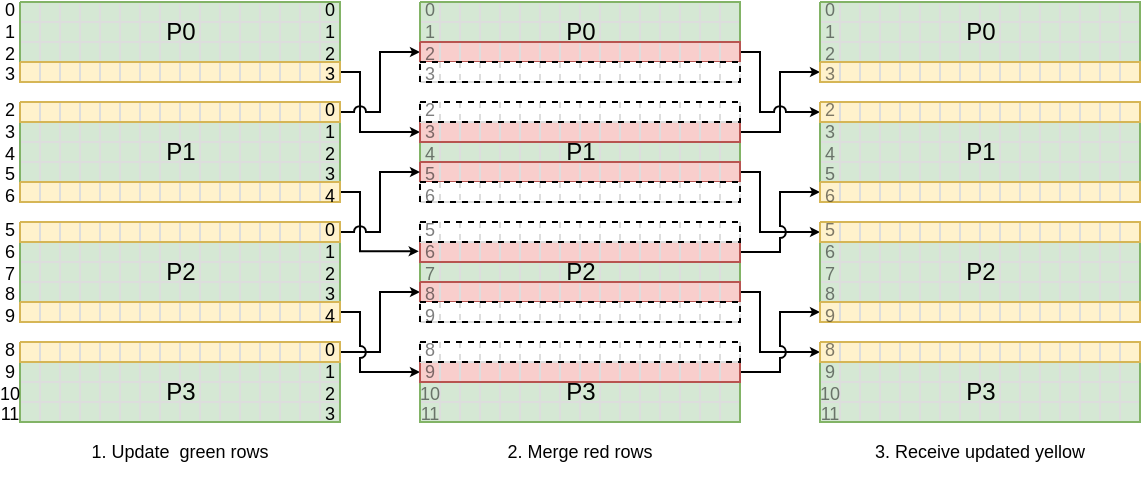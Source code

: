 <mxfile version="17.4.2"><diagram id="Ih0Ml9vMcTWya7vIQpbS" name="Page-1"><mxGraphModel dx="840" dy="363" grid="1" gridSize="10" guides="1" tooltips="1" connect="1" arrows="1" fold="1" page="1" pageScale="1" pageWidth="850" pageHeight="1100" math="0" shadow="0"><root><mxCell id="0"/><mxCell id="1" parent="0"/><mxCell id="VOwYthwgzwizTj71VB_E-21" value="P1" style="verticalLabelPosition=middle;verticalAlign=middle;html=1;shape=mxgraph.basic.patternFillRect;fillStyle=grid;step=10;fillStrokeWidth=1;fillStrokeColor=#dddddd;glass=0;sketch=0;fillColor=#d5e8d4;strokeColor=#82b366;labelPosition=center;align=center;" vertex="1" parent="1"><mxGeometry x="320" y="180" width="160" height="30" as="geometry"/></mxCell><mxCell id="VOwYthwgzwizTj71VB_E-2" value="P0" style="verticalLabelPosition=middle;verticalAlign=middle;html=1;shape=mxgraph.basic.patternFillRect;fillStyle=grid;step=10;fillStrokeWidth=1;fillStrokeColor=#dddddd;glass=0;sketch=0;fillColor=#d5e8d4;strokeColor=#82b366;spacing=0;labelPosition=center;align=center;" vertex="1" parent="1"><mxGeometry x="120" y="120" width="160" height="30" as="geometry"/></mxCell><mxCell id="VOwYthwgzwizTj71VB_E-40" style="edgeStyle=orthogonalEdgeStyle;rounded=0;orthogonalLoop=1;jettySize=auto;html=1;exitX=1;exitY=0.5;exitDx=0;exitDy=0;exitPerimeter=0;entryX=0;entryY=0.5;entryDx=0;entryDy=0;entryPerimeter=0;fontSize=9;endSize=2;jumpStyle=arc;" edge="1" parent="1" source="VOwYthwgzwizTj71VB_E-3" target="VOwYthwgzwizTj71VB_E-20"><mxGeometry relative="1" as="geometry"><Array as="points"><mxPoint x="290" y="155"/><mxPoint x="290" y="185"/></Array></mxGeometry></mxCell><mxCell id="VOwYthwgzwizTj71VB_E-3" value="" style="verticalLabelPosition=bottom;verticalAlign=top;html=1;shape=mxgraph.basic.patternFillRect;fillStyle=grid;step=10;fillStrokeWidth=1;fillStrokeColor=#dddddd;glass=0;sketch=0;fillColor=#fff2cc;strokeColor=#d6b656;" vertex="1" parent="1"><mxGeometry x="120" y="150" width="160" height="10" as="geometry"/></mxCell><mxCell id="VOwYthwgzwizTj71VB_E-4" value="P1" style="verticalLabelPosition=middle;verticalAlign=middle;html=1;shape=mxgraph.basic.patternFillRect;fillStyle=grid;step=10;fillStrokeWidth=1;fillStrokeColor=#dddddd;glass=0;sketch=0;fillColor=#d5e8d4;strokeColor=#82b366;labelPosition=center;align=center;" vertex="1" parent="1"><mxGeometry x="120" y="180" width="160" height="30" as="geometry"/></mxCell><mxCell id="VOwYthwgzwizTj71VB_E-39" style="edgeStyle=orthogonalEdgeStyle;rounded=0;orthogonalLoop=1;jettySize=auto;html=1;exitX=1;exitY=0.5;exitDx=0;exitDy=0;exitPerimeter=0;entryX=0;entryY=0.5;entryDx=0;entryDy=0;entryPerimeter=0;fontSize=9;endSize=2;jumpStyle=arc;" edge="1" parent="1" source="VOwYthwgzwizTj71VB_E-5" target="VOwYthwgzwizTj71VB_E-22"><mxGeometry relative="1" as="geometry"/></mxCell><mxCell id="VOwYthwgzwizTj71VB_E-5" value="" style="verticalLabelPosition=bottom;verticalAlign=top;html=1;shape=mxgraph.basic.patternFillRect;fillStyle=grid;step=10;fillStrokeWidth=1;fillStrokeColor=#dddddd;glass=0;sketch=0;fillColor=#fff2cc;strokeColor=#d6b656;" vertex="1" parent="1"><mxGeometry x="120" y="170" width="160" height="10" as="geometry"/></mxCell><mxCell id="VOwYthwgzwizTj71VB_E-41" style="edgeStyle=orthogonalEdgeStyle;rounded=0;jumpStyle=arc;orthogonalLoop=1;jettySize=auto;html=1;exitX=1;exitY=0.5;exitDx=0;exitDy=0;exitPerimeter=0;entryX=-0.004;entryY=0.154;entryDx=0;entryDy=0;entryPerimeter=0;fontSize=9;endSize=2;" edge="1" parent="1" source="VOwYthwgzwizTj71VB_E-6" target="VOwYthwgzwizTj71VB_E-27"><mxGeometry relative="1" as="geometry"><Array as="points"><mxPoint x="290" y="215"/><mxPoint x="290" y="245"/></Array></mxGeometry></mxCell><mxCell id="VOwYthwgzwizTj71VB_E-6" value="" style="verticalLabelPosition=bottom;verticalAlign=top;html=1;shape=mxgraph.basic.patternFillRect;fillStyle=grid;step=10;fillStrokeWidth=1;fillStrokeColor=#dddddd;glass=0;sketch=0;fillColor=#fff2cc;strokeColor=#d6b656;" vertex="1" parent="1"><mxGeometry x="120" y="210" width="160" height="10" as="geometry"/></mxCell><mxCell id="VOwYthwgzwizTj71VB_E-10" value="P2" style="verticalLabelPosition=middle;verticalAlign=middle;html=1;shape=mxgraph.basic.patternFillRect;fillStyle=grid;step=10;fillStrokeWidth=1;fillStrokeColor=#dddddd;glass=0;sketch=0;fillColor=#d5e8d4;strokeColor=#82b366;labelPosition=center;align=center;" vertex="1" parent="1"><mxGeometry x="120" y="240" width="160" height="30" as="geometry"/></mxCell><mxCell id="VOwYthwgzwizTj71VB_E-11" value="P3&lt;div style=&quot;text-align: justify&quot;&gt;&lt;/div&gt;" style="verticalLabelPosition=middle;verticalAlign=middle;html=1;shape=mxgraph.basic.patternFillRect;fillStyle=grid;step=10;fillStrokeWidth=1;fillStrokeColor=#dddddd;glass=0;sketch=0;fillColor=#d5e8d4;strokeColor=#82b366;labelPosition=center;align=center;" vertex="1" parent="1"><mxGeometry x="120" y="300" width="160" height="30" as="geometry"/></mxCell><mxCell id="VOwYthwgzwizTj71VB_E-13" value="0&lt;br style=&quot;font-size: 9px&quot;&gt;1&lt;br style=&quot;font-size: 9px&quot;&gt;2&lt;br style=&quot;font-size: 9px&quot;&gt;3" style="text;strokeColor=none;fillColor=none;align=center;verticalAlign=top;rounded=0;glass=0;sketch=0;spacing=0;fontSize=9;spacingTop=-6;whiteSpace=wrap;html=1;" vertex="1" parent="1"><mxGeometry x="110" y="120" width="10" height="40" as="geometry"/></mxCell><mxCell id="VOwYthwgzwizTj71VB_E-15" value="2&lt;br&gt;3&lt;br&gt;4&lt;br&gt;5&lt;br&gt;6" style="text;strokeColor=none;fillColor=none;align=center;verticalAlign=top;rounded=0;glass=0;sketch=0;spacing=0;fontSize=9;spacingTop=-6;whiteSpace=wrap;html=1;" vertex="1" parent="1"><mxGeometry x="110" y="170" width="10" height="50" as="geometry"/></mxCell><mxCell id="VOwYthwgzwizTj71VB_E-16" value="5&lt;br&gt;6&lt;br&gt;7&lt;br&gt;8&lt;br&gt;9" style="text;strokeColor=none;fillColor=none;align=center;verticalAlign=top;rounded=0;glass=0;sketch=0;spacing=0;fontSize=9;spacingTop=-6;whiteSpace=wrap;html=1;" vertex="1" parent="1"><mxGeometry x="110" y="230" width="10" height="50" as="geometry"/></mxCell><mxCell id="VOwYthwgzwizTj71VB_E-17" value="8&lt;br&gt;9&lt;br&gt;10&lt;br&gt;11" style="text;strokeColor=none;fillColor=none;align=center;verticalAlign=top;rounded=0;glass=0;sketch=0;spacing=0;fontSize=9;spacingTop=-6;whiteSpace=wrap;html=1;" vertex="1" parent="1"><mxGeometry x="110" y="290" width="10" height="40" as="geometry"/></mxCell><mxCell id="VOwYthwgzwizTj71VB_E-18" value="&lt;div&gt;&lt;span&gt;1. Update&amp;nbsp; green rows&lt;/span&gt;&lt;/div&gt;" style="text;html=1;strokeColor=none;fillColor=none;align=center;verticalAlign=middle;whiteSpace=wrap;rounded=0;glass=0;sketch=0;fontSize=9;" vertex="1" parent="1"><mxGeometry x="120" y="330" width="160" height="30" as="geometry"/></mxCell><mxCell id="VOwYthwgzwizTj71VB_E-19" value="P0" style="verticalLabelPosition=middle;verticalAlign=middle;html=1;shape=mxgraph.basic.patternFillRect;fillStyle=grid;step=10;fillStrokeWidth=1;fillStrokeColor=#dddddd;glass=0;sketch=0;fillColor=#d5e8d4;strokeColor=#82b366;spacing=0;labelPosition=center;align=center;" vertex="1" parent="1"><mxGeometry x="320" y="120" width="160" height="30" as="geometry"/></mxCell><mxCell id="VOwYthwgzwizTj71VB_E-66" style="edgeStyle=orthogonalEdgeStyle;rounded=0;jumpStyle=arc;orthogonalLoop=1;jettySize=auto;html=1;exitX=1;exitY=0.5;exitDx=0;exitDy=0;exitPerimeter=0;entryX=0;entryY=0.5;entryDx=0;entryDy=0;entryPerimeter=0;fontSize=9;endSize=2;" edge="1" parent="1" source="VOwYthwgzwizTj71VB_E-20" target="VOwYthwgzwizTj71VB_E-47"><mxGeometry relative="1" as="geometry"/></mxCell><mxCell id="VOwYthwgzwizTj71VB_E-20" value="" style="verticalLabelPosition=bottom;verticalAlign=top;html=1;shape=mxgraph.basic.patternFillRect;fillStyle=grid;step=10;fillStrokeWidth=1;fillStrokeColor=#dddddd;glass=0;sketch=0;fillColor=#f8cecc;strokeColor=#b85450;" vertex="1" parent="1"><mxGeometry x="320" y="180" width="160" height="10" as="geometry"/></mxCell><mxCell id="VOwYthwgzwizTj71VB_E-67" style="edgeStyle=orthogonalEdgeStyle;rounded=0;jumpStyle=arc;orthogonalLoop=1;jettySize=auto;html=1;exitX=1;exitY=0.5;exitDx=0;exitDy=0;exitPerimeter=0;entryX=0;entryY=0.5;entryDx=0;entryDy=0;entryPerimeter=0;fontSize=9;endSize=2;" edge="1" parent="1" source="VOwYthwgzwizTj71VB_E-22" target="VOwYthwgzwizTj71VB_E-49"><mxGeometry relative="1" as="geometry"><Array as="points"><mxPoint x="490" y="145"/><mxPoint x="490" y="175"/></Array></mxGeometry></mxCell><mxCell id="VOwYthwgzwizTj71VB_E-22" value="" style="verticalLabelPosition=bottom;verticalAlign=top;html=1;shape=mxgraph.basic.patternFillRect;fillStyle=grid;step=10;fillStrokeWidth=1;fillStrokeColor=#dddddd;glass=0;sketch=0;fillColor=#f8cecc;strokeColor=#b85450;" vertex="1" parent="1"><mxGeometry x="320" y="140" width="160" height="10" as="geometry"/></mxCell><mxCell id="VOwYthwgzwizTj71VB_E-65" style="edgeStyle=orthogonalEdgeStyle;rounded=0;jumpStyle=arc;orthogonalLoop=1;jettySize=auto;html=1;exitX=1;exitY=0.5;exitDx=0;exitDy=0;exitPerimeter=0;entryX=0;entryY=0.5;entryDx=0;entryDy=0;entryPerimeter=0;fontSize=9;endSize=2;" edge="1" parent="1" source="VOwYthwgzwizTj71VB_E-23" target="VOwYthwgzwizTj71VB_E-57"><mxGeometry relative="1" as="geometry"><Array as="points"><mxPoint x="490" y="205"/><mxPoint x="490" y="235"/></Array></mxGeometry></mxCell><mxCell id="VOwYthwgzwizTj71VB_E-23" value="" style="verticalLabelPosition=bottom;verticalAlign=top;html=1;shape=mxgraph.basic.patternFillRect;fillStyle=grid;step=10;fillStrokeWidth=1;fillStrokeColor=#dddddd;glass=0;sketch=0;fillColor=#f8cecc;strokeColor=#b85450;" vertex="1" parent="1"><mxGeometry x="320" y="200" width="160" height="10" as="geometry"/></mxCell><mxCell id="VOwYthwgzwizTj71VB_E-27" value="P2" style="verticalLabelPosition=middle;verticalAlign=middle;html=1;shape=mxgraph.basic.patternFillRect;fillStyle=grid;step=10;fillStrokeWidth=1;fillStrokeColor=#dddddd;glass=0;sketch=0;fillColor=#d5e8d4;strokeColor=#82b366;labelPosition=center;align=center;" vertex="1" parent="1"><mxGeometry x="320" y="240" width="160" height="30" as="geometry"/></mxCell><mxCell id="VOwYthwgzwizTj71VB_E-28" value="P3&lt;div style=&quot;text-align: justify&quot;&gt;&lt;/div&gt;" style="verticalLabelPosition=middle;verticalAlign=middle;html=1;shape=mxgraph.basic.patternFillRect;fillStyle=grid;step=10;fillStrokeWidth=1;fillStrokeColor=#dddddd;glass=0;sketch=0;fillColor=#d5e8d4;strokeColor=#82b366;labelPosition=center;align=center;" vertex="1" parent="1"><mxGeometry x="320" y="300" width="160" height="30" as="geometry"/></mxCell><mxCell id="VOwYthwgzwizTj71VB_E-33" value="" style="verticalLabelPosition=bottom;verticalAlign=top;html=1;shape=mxgraph.basic.patternFillRect;fillStyle=grid;step=10;fillStrokeWidth=1;fillStrokeColor=#dddddd;glass=0;sketch=0;dashed=1;" vertex="1" parent="1"><mxGeometry x="320" y="150" width="160" height="10" as="geometry"/></mxCell><mxCell id="VOwYthwgzwizTj71VB_E-34" value="" style="verticalLabelPosition=bottom;verticalAlign=top;html=1;shape=mxgraph.basic.patternFillRect;fillStyle=grid;step=10;fillStrokeWidth=1;fillStrokeColor=#dddddd;glass=0;sketch=0;dashed=1;" vertex="1" parent="1"><mxGeometry x="320" y="170" width="160" height="10" as="geometry"/></mxCell><mxCell id="VOwYthwgzwizTj71VB_E-35" value="" style="verticalLabelPosition=bottom;verticalAlign=top;html=1;shape=mxgraph.basic.patternFillRect;fillStyle=grid;step=10;fillStrokeWidth=1;fillStrokeColor=#dddddd;glass=0;sketch=0;dashed=1;" vertex="1" parent="1"><mxGeometry x="320" y="210" width="160" height="10" as="geometry"/></mxCell><mxCell id="VOwYthwgzwizTj71VB_E-64" style="edgeStyle=orthogonalEdgeStyle;rounded=0;jumpStyle=arc;orthogonalLoop=1;jettySize=auto;html=1;exitX=1;exitY=0.5;exitDx=0;exitDy=0;exitPerimeter=0;entryX=0;entryY=0.5;entryDx=0;entryDy=0;entryPerimeter=0;fontSize=9;endSize=2;" edge="1" parent="1" source="VOwYthwgzwizTj71VB_E-24" target="VOwYthwgzwizTj71VB_E-50"><mxGeometry relative="1" as="geometry"/></mxCell><mxCell id="VOwYthwgzwizTj71VB_E-24" value="" style="verticalLabelPosition=bottom;verticalAlign=top;html=1;shape=mxgraph.basic.patternFillRect;fillStyle=grid;step=10;fillStrokeWidth=1;fillStrokeColor=#dddddd;glass=0;sketch=0;fillColor=#f8cecc;strokeColor=#b85450;" vertex="1" parent="1"><mxGeometry x="320" y="240" width="160" height="10" as="geometry"/></mxCell><mxCell id="VOwYthwgzwizTj71VB_E-36" value="" style="verticalLabelPosition=bottom;verticalAlign=top;html=1;shape=mxgraph.basic.patternFillRect;fillStyle=grid;step=10;fillStrokeWidth=1;fillStrokeColor=#dddddd;glass=0;sketch=0;dashed=1;" vertex="1" parent="1"><mxGeometry x="320" y="230" width="160" height="10" as="geometry"/></mxCell><mxCell id="VOwYthwgzwizTj71VB_E-42" style="edgeStyle=orthogonalEdgeStyle;rounded=0;jumpStyle=arc;orthogonalLoop=1;jettySize=auto;html=1;exitX=1;exitY=0.5;exitDx=0;exitDy=0;exitPerimeter=0;entryX=0;entryY=0.5;entryDx=0;entryDy=0;entryPerimeter=0;fontSize=9;endSize=2;" edge="1" parent="1" source="VOwYthwgzwizTj71VB_E-7" target="VOwYthwgzwizTj71VB_E-23"><mxGeometry relative="1" as="geometry"/></mxCell><mxCell id="VOwYthwgzwizTj71VB_E-7" value="" style="verticalLabelPosition=bottom;verticalAlign=top;html=1;shape=mxgraph.basic.patternFillRect;fillStyle=grid;step=10;fillStrokeWidth=1;fillStrokeColor=#dddddd;glass=0;sketch=0;fillColor=#fff2cc;strokeColor=#d6b656;" vertex="1" parent="1"><mxGeometry x="120" y="230" width="160" height="10" as="geometry"/></mxCell><mxCell id="VOwYthwgzwizTj71VB_E-43" style="edgeStyle=orthogonalEdgeStyle;rounded=0;jumpStyle=arc;orthogonalLoop=1;jettySize=auto;html=1;exitX=1;exitY=0.5;exitDx=0;exitDy=0;exitPerimeter=0;entryX=0;entryY=0.5;entryDx=0;entryDy=0;entryPerimeter=0;fontSize=9;endSize=2;" edge="1" parent="1" source="VOwYthwgzwizTj71VB_E-9" target="VOwYthwgzwizTj71VB_E-25"><mxGeometry relative="1" as="geometry"/></mxCell><mxCell id="VOwYthwgzwizTj71VB_E-9" value="" style="verticalLabelPosition=bottom;verticalAlign=top;html=1;shape=mxgraph.basic.patternFillRect;fillStyle=grid;step=10;fillStrokeWidth=1;fillStrokeColor=#dddddd;glass=0;sketch=0;fillColor=#fff2cc;strokeColor=#d6b656;" vertex="1" parent="1"><mxGeometry x="120" y="290" width="160" height="10" as="geometry"/></mxCell><mxCell id="VOwYthwgzwizTj71VB_E-44" style="edgeStyle=orthogonalEdgeStyle;rounded=0;jumpStyle=arc;orthogonalLoop=1;jettySize=auto;html=1;exitX=1;exitY=0.5;exitDx=0;exitDy=0;exitPerimeter=0;entryX=0;entryY=0.5;entryDx=0;entryDy=0;entryPerimeter=0;fontSize=9;endSize=2;" edge="1" parent="1" source="VOwYthwgzwizTj71VB_E-8" target="VOwYthwgzwizTj71VB_E-26"><mxGeometry relative="1" as="geometry"><Array as="points"><mxPoint x="290" y="275"/><mxPoint x="290" y="305"/></Array></mxGeometry></mxCell><mxCell id="VOwYthwgzwizTj71VB_E-8" value="" style="verticalLabelPosition=bottom;verticalAlign=top;html=1;shape=mxgraph.basic.patternFillRect;fillStyle=grid;step=10;fillStrokeWidth=1;fillStrokeColor=#dddddd;glass=0;sketch=0;fillColor=#fff2cc;strokeColor=#d6b656;" vertex="1" parent="1"><mxGeometry x="120" y="270" width="160" height="10" as="geometry"/></mxCell><mxCell id="VOwYthwgzwizTj71VB_E-62" style="edgeStyle=orthogonalEdgeStyle;rounded=0;jumpStyle=arc;orthogonalLoop=1;jettySize=auto;html=1;exitX=1;exitY=0.5;exitDx=0;exitDy=0;exitPerimeter=0;entryX=0;entryY=0.5;entryDx=0;entryDy=0;entryPerimeter=0;fontSize=9;endSize=2;" edge="1" parent="1" source="VOwYthwgzwizTj71VB_E-25" target="VOwYthwgzwizTj71VB_E-58"><mxGeometry relative="1" as="geometry"><Array as="points"><mxPoint x="490" y="265"/><mxPoint x="490" y="295"/></Array></mxGeometry></mxCell><mxCell id="VOwYthwgzwizTj71VB_E-25" value="" style="verticalLabelPosition=bottom;verticalAlign=top;html=1;shape=mxgraph.basic.patternFillRect;fillStyle=grid;step=10;fillStrokeWidth=1;fillStrokeColor=#dddddd;glass=0;sketch=0;fillColor=#f8cecc;strokeColor=#b85450;" vertex="1" parent="1"><mxGeometry x="320" y="260" width="160" height="10" as="geometry"/></mxCell><mxCell id="VOwYthwgzwizTj71VB_E-60" style="edgeStyle=orthogonalEdgeStyle;rounded=0;jumpStyle=arc;orthogonalLoop=1;jettySize=auto;html=1;exitX=1;exitY=0.5;exitDx=0;exitDy=0;exitPerimeter=0;entryX=0;entryY=0.5;entryDx=0;entryDy=0;entryPerimeter=0;fontSize=9;endSize=2;" edge="1" parent="1" source="VOwYthwgzwizTj71VB_E-26" target="VOwYthwgzwizTj71VB_E-59"><mxGeometry relative="1" as="geometry"/></mxCell><mxCell id="VOwYthwgzwizTj71VB_E-26" value="" style="verticalLabelPosition=bottom;verticalAlign=top;html=1;shape=mxgraph.basic.patternFillRect;fillStyle=grid;step=10;fillStrokeWidth=1;fillStrokeColor=#dddddd;glass=0;sketch=0;fillColor=#f8cecc;strokeColor=#b85450;" vertex="1" parent="1"><mxGeometry x="320" y="300" width="160" height="10" as="geometry"/></mxCell><mxCell id="VOwYthwgzwizTj71VB_E-37" value="" style="verticalLabelPosition=bottom;verticalAlign=top;html=1;shape=mxgraph.basic.patternFillRect;fillStyle=grid;step=10;fillStrokeWidth=1;fillStrokeColor=#dddddd;glass=0;sketch=0;dashed=1;" vertex="1" parent="1"><mxGeometry x="320" y="270" width="160" height="10" as="geometry"/></mxCell><mxCell id="VOwYthwgzwizTj71VB_E-38" value="" style="verticalLabelPosition=bottom;verticalAlign=top;html=1;shape=mxgraph.basic.patternFillRect;fillStyle=grid;step=10;fillStrokeWidth=1;fillStrokeColor=#dddddd;glass=0;sketch=0;dashed=1;" vertex="1" parent="1"><mxGeometry x="320" y="290" width="160" height="10" as="geometry"/></mxCell><mxCell id="VOwYthwgzwizTj71VB_E-45" value="&lt;span&gt;2. Merge red rows&lt;/span&gt;" style="text;html=1;strokeColor=none;fillColor=none;align=center;verticalAlign=middle;whiteSpace=wrap;rounded=0;glass=0;sketch=0;fontSize=9;" vertex="1" parent="1"><mxGeometry x="320" y="330" width="160" height="30" as="geometry"/></mxCell><mxCell id="VOwYthwgzwizTj71VB_E-32" value="8&lt;br&gt;9&lt;br&gt;10&lt;br&gt;11" style="text;strokeColor=none;fillColor=none;align=center;verticalAlign=top;rounded=0;glass=0;sketch=0;spacing=0;fontSize=9;spacingTop=-6;whiteSpace=wrap;html=1;textOpacity=50;" vertex="1" parent="1"><mxGeometry x="320" y="290" width="10" height="40" as="geometry"/></mxCell><mxCell id="VOwYthwgzwizTj71VB_E-31" value="5&lt;br&gt;6&lt;br&gt;7&lt;br&gt;8&lt;br&gt;9" style="text;strokeColor=none;fillColor=none;align=center;verticalAlign=top;rounded=0;glass=0;sketch=0;spacing=0;fontSize=9;spacingTop=-6;whiteSpace=wrap;html=1;textOpacity=50;" vertex="1" parent="1"><mxGeometry x="320" y="230" width="10" height="50" as="geometry"/></mxCell><mxCell id="VOwYthwgzwizTj71VB_E-30" value="2&lt;br&gt;3&lt;br&gt;4&lt;br&gt;5&lt;br&gt;6" style="text;strokeColor=none;fillColor=none;align=center;verticalAlign=top;rounded=0;glass=0;sketch=0;spacing=0;fontSize=9;spacingTop=-6;whiteSpace=wrap;html=1;textOpacity=50;" vertex="1" parent="1"><mxGeometry x="320" y="170" width="10" height="50" as="geometry"/></mxCell><mxCell id="VOwYthwgzwizTj71VB_E-29" value="0&lt;br style=&quot;font-size: 9px&quot;&gt;1&lt;br style=&quot;font-size: 9px&quot;&gt;2&lt;br&gt;3" style="text;strokeColor=none;fillColor=none;align=center;verticalAlign=top;rounded=0;glass=0;sketch=0;spacing=0;fontSize=9;spacingTop=-6;whiteSpace=wrap;html=1;textOpacity=50;" vertex="1" parent="1"><mxGeometry x="320" y="120" width="10" height="40" as="geometry"/></mxCell><mxCell id="VOwYthwgzwizTj71VB_E-46" value="P0" style="verticalLabelPosition=middle;verticalAlign=middle;html=1;shape=mxgraph.basic.patternFillRect;fillStyle=grid;step=10;fillStrokeWidth=1;fillStrokeColor=#dddddd;glass=0;sketch=0;fillColor=#d5e8d4;strokeColor=#82b366;spacing=0;labelPosition=center;align=center;" vertex="1" parent="1"><mxGeometry x="520" y="120" width="160" height="30" as="geometry"/></mxCell><mxCell id="VOwYthwgzwizTj71VB_E-47" value="" style="verticalLabelPosition=bottom;verticalAlign=top;html=1;shape=mxgraph.basic.patternFillRect;fillStyle=grid;step=10;fillStrokeWidth=1;fillStrokeColor=#dddddd;glass=0;sketch=0;fillColor=#fff2cc;strokeColor=#d6b656;" vertex="1" parent="1"><mxGeometry x="520" y="150" width="160" height="10" as="geometry"/></mxCell><mxCell id="VOwYthwgzwizTj71VB_E-48" value="P1" style="verticalLabelPosition=middle;verticalAlign=middle;html=1;shape=mxgraph.basic.patternFillRect;fillStyle=grid;step=10;fillStrokeWidth=1;fillStrokeColor=#dddddd;glass=0;sketch=0;fillColor=#d5e8d4;strokeColor=#82b366;labelPosition=center;align=center;" vertex="1" parent="1"><mxGeometry x="520" y="180" width="160" height="30" as="geometry"/></mxCell><mxCell id="VOwYthwgzwizTj71VB_E-49" value="" style="verticalLabelPosition=bottom;verticalAlign=top;html=1;shape=mxgraph.basic.patternFillRect;fillStyle=grid;step=10;fillStrokeWidth=1;fillStrokeColor=#dddddd;glass=0;sketch=0;fillColor=#fff2cc;strokeColor=#d6b656;" vertex="1" parent="1"><mxGeometry x="520" y="170" width="160" height="10" as="geometry"/></mxCell><mxCell id="VOwYthwgzwizTj71VB_E-50" value="" style="verticalLabelPosition=bottom;verticalAlign=top;html=1;shape=mxgraph.basic.patternFillRect;fillStyle=grid;step=10;fillStrokeWidth=1;fillStrokeColor=#dddddd;glass=0;sketch=0;fillColor=#fff2cc;strokeColor=#d6b656;" vertex="1" parent="1"><mxGeometry x="520" y="210" width="160" height="10" as="geometry"/></mxCell><mxCell id="VOwYthwgzwizTj71VB_E-51" value="P2" style="verticalLabelPosition=middle;verticalAlign=middle;html=1;shape=mxgraph.basic.patternFillRect;fillStyle=grid;step=10;fillStrokeWidth=1;fillStrokeColor=#dddddd;glass=0;sketch=0;fillColor=#d5e8d4;strokeColor=#82b366;labelPosition=center;align=center;" vertex="1" parent="1"><mxGeometry x="520" y="240" width="160" height="30" as="geometry"/></mxCell><mxCell id="VOwYthwgzwizTj71VB_E-52" value="P3&lt;div style=&quot;text-align: justify&quot;&gt;&lt;/div&gt;" style="verticalLabelPosition=middle;verticalAlign=middle;html=1;shape=mxgraph.basic.patternFillRect;fillStyle=grid;step=10;fillStrokeWidth=1;fillStrokeColor=#dddddd;glass=0;sketch=0;fillColor=#d5e8d4;strokeColor=#82b366;labelPosition=center;align=center;" vertex="1" parent="1"><mxGeometry x="520" y="300" width="160" height="30" as="geometry"/></mxCell><mxCell id="VOwYthwgzwizTj71VB_E-57" value="" style="verticalLabelPosition=bottom;verticalAlign=top;html=1;shape=mxgraph.basic.patternFillRect;fillStyle=grid;step=10;fillStrokeWidth=1;fillStrokeColor=#dddddd;glass=0;sketch=0;fillColor=#fff2cc;strokeColor=#d6b656;" vertex="1" parent="1"><mxGeometry x="520" y="230" width="160" height="10" as="geometry"/></mxCell><mxCell id="VOwYthwgzwizTj71VB_E-58" value="" style="verticalLabelPosition=bottom;verticalAlign=top;html=1;shape=mxgraph.basic.patternFillRect;fillStyle=grid;step=10;fillStrokeWidth=1;fillStrokeColor=#dddddd;glass=0;sketch=0;fillColor=#fff2cc;strokeColor=#d6b656;" vertex="1" parent="1"><mxGeometry x="520" y="290" width="160" height="10" as="geometry"/></mxCell><mxCell id="VOwYthwgzwizTj71VB_E-59" value="" style="verticalLabelPosition=bottom;verticalAlign=top;html=1;shape=mxgraph.basic.patternFillRect;fillStyle=grid;step=10;fillStrokeWidth=1;fillStrokeColor=#dddddd;glass=0;sketch=0;fillColor=#fff2cc;strokeColor=#d6b656;" vertex="1" parent="1"><mxGeometry x="520" y="270" width="160" height="10" as="geometry"/></mxCell><mxCell id="VOwYthwgzwizTj71VB_E-53" value="0&lt;br style=&quot;font-size: 9px&quot;&gt;1&lt;br style=&quot;font-size: 9px&quot;&gt;2&lt;br style=&quot;font-size: 9px&quot;&gt;3" style="text;strokeColor=none;fillColor=none;align=center;verticalAlign=top;rounded=0;glass=0;sketch=0;spacing=0;fontSize=9;spacingTop=-6;whiteSpace=wrap;html=1;textOpacity=50;" vertex="1" parent="1"><mxGeometry x="520" y="120" width="10" height="40" as="geometry"/></mxCell><mxCell id="VOwYthwgzwizTj71VB_E-54" value="2&lt;br&gt;3&lt;br&gt;4&lt;br&gt;5&lt;br&gt;6" style="text;strokeColor=none;fillColor=none;align=center;verticalAlign=top;rounded=0;glass=0;sketch=0;spacing=0;fontSize=9;spacingTop=-6;whiteSpace=wrap;html=1;textOpacity=50;" vertex="1" parent="1"><mxGeometry x="520" y="170" width="10" height="50" as="geometry"/></mxCell><mxCell id="VOwYthwgzwizTj71VB_E-55" value="5&lt;br&gt;6&lt;br&gt;7&lt;br&gt;8&lt;br&gt;9" style="text;strokeColor=none;fillColor=none;align=center;verticalAlign=top;rounded=0;glass=0;sketch=0;spacing=0;fontSize=9;spacingTop=-6;whiteSpace=wrap;html=1;textOpacity=50;" vertex="1" parent="1"><mxGeometry x="520" y="230" width="10" height="50" as="geometry"/></mxCell><mxCell id="VOwYthwgzwizTj71VB_E-56" value="8&lt;br&gt;9&lt;br&gt;10&lt;br&gt;11" style="text;strokeColor=none;fillColor=none;align=center;verticalAlign=top;rounded=0;glass=0;sketch=0;spacing=0;fontSize=9;spacingTop=-6;whiteSpace=wrap;html=1;textOpacity=50;" vertex="1" parent="1"><mxGeometry x="520" y="290" width="10" height="40" as="geometry"/></mxCell><mxCell id="VOwYthwgzwizTj71VB_E-68" value="&lt;span&gt;3. Receive&amp;nbsp;updated yellow&lt;/span&gt;" style="text;html=1;strokeColor=none;fillColor=none;align=center;verticalAlign=middle;whiteSpace=wrap;rounded=0;glass=0;sketch=0;fontSize=9;" vertex="1" parent="1"><mxGeometry x="520" y="330" width="160" height="30" as="geometry"/></mxCell><mxCell id="VOwYthwgzwizTj71VB_E-71" value="0&lt;br&gt;1&lt;br&gt;2&lt;br&gt;3" style="text;strokeColor=none;fillColor=none;align=center;verticalAlign=top;rounded=0;glass=0;sketch=0;spacing=0;fontSize=9;spacingTop=-6;whiteSpace=wrap;html=1;" vertex="1" parent="1"><mxGeometry x="270" y="120" width="10" height="40" as="geometry"/></mxCell><mxCell id="VOwYthwgzwizTj71VB_E-72" value="0&lt;br&gt;1&lt;br&gt;2&lt;br&gt;3&lt;br&gt;4" style="text;strokeColor=none;fillColor=none;align=center;verticalAlign=top;rounded=0;glass=0;sketch=0;spacing=0;fontSize=9;spacingTop=-6;whiteSpace=wrap;html=1;" vertex="1" parent="1"><mxGeometry x="270" y="170" width="10" height="50" as="geometry"/></mxCell><mxCell id="VOwYthwgzwizTj71VB_E-73" value="0&lt;br&gt;1&lt;br&gt;2&lt;br&gt;3&lt;br&gt;4" style="text;strokeColor=none;fillColor=none;align=center;verticalAlign=top;rounded=0;glass=0;sketch=0;spacing=0;fontSize=9;spacingTop=-6;whiteSpace=wrap;html=1;" vertex="1" parent="1"><mxGeometry x="270" y="230" width="10" height="50" as="geometry"/></mxCell><mxCell id="VOwYthwgzwizTj71VB_E-74" value="0&lt;br&gt;1&lt;br&gt;2&lt;br&gt;3" style="text;strokeColor=none;fillColor=none;align=center;verticalAlign=top;rounded=0;glass=0;sketch=0;spacing=0;fontSize=9;spacingTop=-6;whiteSpace=wrap;html=1;" vertex="1" parent="1"><mxGeometry x="270" y="290" width="10" height="40" as="geometry"/></mxCell></root></mxGraphModel></diagram></mxfile>